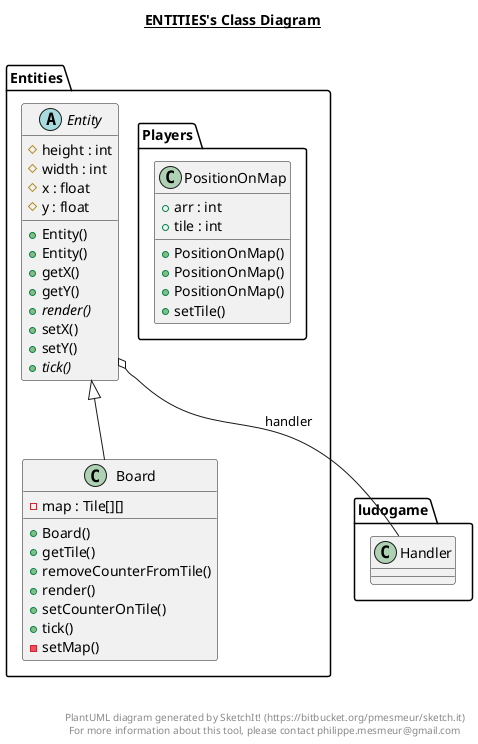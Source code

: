 @startuml

title __ENTITIES's Class Diagram__\n

  namespace Entities {
    class Entities.Board {
        - map : Tile[][]
        + Board()
        + getTile()
        + removeCounterFromTile()
        + render()
        + setCounterOnTile()
        + tick()
        - setMap()
    }
  }
  

  namespace Entities {
    abstract class Entities.Entity {
        # height : int
        # width : int
        # x : float
        # y : float
        + Entity()
        + Entity()
        + getX()
        + getY()
        {abstract} + render()
        + setX()
        + setY()
        {abstract} + tick()
    }
  }
  

  namespace Entities {
    class Players.PositionOnMap {
        + arr : int
        + tile : int
        + PositionOnMap()
        + PositionOnMap()
        + PositionOnMap()
        + setTile()
    }
  }
  

  Entities.Board -up-|> Entities.Entity
  Entities.Entity o-- ludogame.Handler : handler


right footer


PlantUML diagram generated by SketchIt! (https://bitbucket.org/pmesmeur/sketch.it)
For more information about this tool, please contact philippe.mesmeur@gmail.com
endfooter

@enduml
